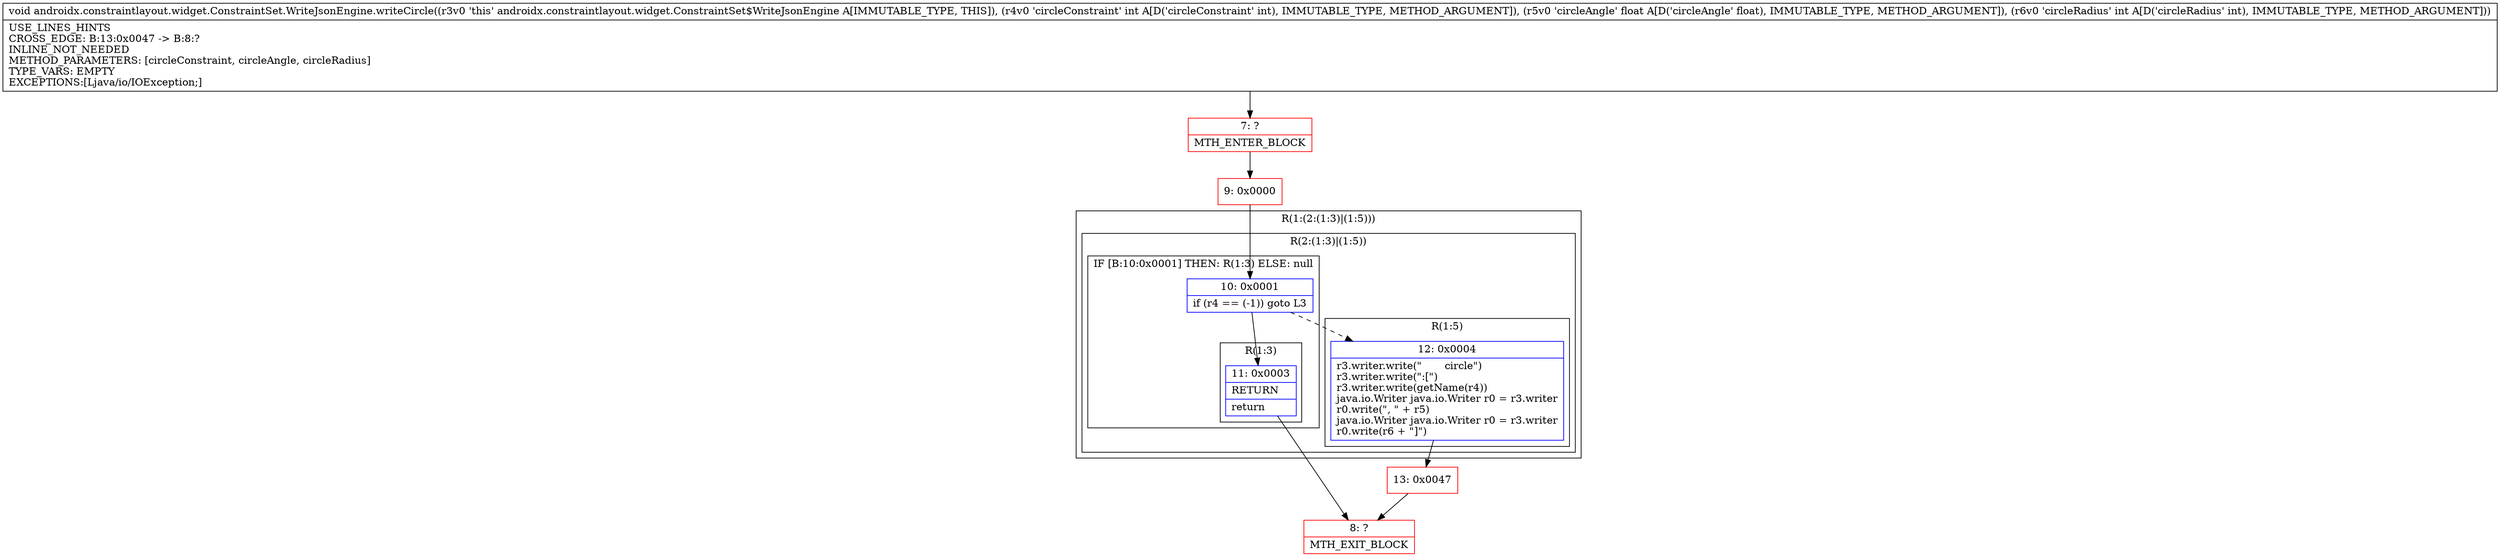 digraph "CFG forandroidx.constraintlayout.widget.ConstraintSet.WriteJsonEngine.writeCircle(IFI)V" {
subgraph cluster_Region_1312087893 {
label = "R(1:(2:(1:3)|(1:5)))";
node [shape=record,color=blue];
subgraph cluster_Region_518303529 {
label = "R(2:(1:3)|(1:5))";
node [shape=record,color=blue];
subgraph cluster_IfRegion_2078769149 {
label = "IF [B:10:0x0001] THEN: R(1:3) ELSE: null";
node [shape=record,color=blue];
Node_10 [shape=record,label="{10\:\ 0x0001|if (r4 == (\-1)) goto L3\l}"];
subgraph cluster_Region_594222334 {
label = "R(1:3)";
node [shape=record,color=blue];
Node_11 [shape=record,label="{11\:\ 0x0003|RETURN\l|return\l}"];
}
}
subgraph cluster_Region_1524304929 {
label = "R(1:5)";
node [shape=record,color=blue];
Node_12 [shape=record,label="{12\:\ 0x0004|r3.writer.write(\"       circle\")\lr3.writer.write(\":[\")\lr3.writer.write(getName(r4))\ljava.io.Writer java.io.Writer r0 = r3.writer\lr0.write(\", \" + r5)\ljava.io.Writer java.io.Writer r0 = r3.writer\lr0.write(r6 + \"]\")\l}"];
}
}
}
Node_7 [shape=record,color=red,label="{7\:\ ?|MTH_ENTER_BLOCK\l}"];
Node_9 [shape=record,color=red,label="{9\:\ 0x0000}"];
Node_8 [shape=record,color=red,label="{8\:\ ?|MTH_EXIT_BLOCK\l}"];
Node_13 [shape=record,color=red,label="{13\:\ 0x0047}"];
MethodNode[shape=record,label="{void androidx.constraintlayout.widget.ConstraintSet.WriteJsonEngine.writeCircle((r3v0 'this' androidx.constraintlayout.widget.ConstraintSet$WriteJsonEngine A[IMMUTABLE_TYPE, THIS]), (r4v0 'circleConstraint' int A[D('circleConstraint' int), IMMUTABLE_TYPE, METHOD_ARGUMENT]), (r5v0 'circleAngle' float A[D('circleAngle' float), IMMUTABLE_TYPE, METHOD_ARGUMENT]), (r6v0 'circleRadius' int A[D('circleRadius' int), IMMUTABLE_TYPE, METHOD_ARGUMENT]))  | USE_LINES_HINTS\lCROSS_EDGE: B:13:0x0047 \-\> B:8:?\lINLINE_NOT_NEEDED\lMETHOD_PARAMETERS: [circleConstraint, circleAngle, circleRadius]\lTYPE_VARS: EMPTY\lEXCEPTIONS:[Ljava\/io\/IOException;]\l}"];
MethodNode -> Node_7;Node_10 -> Node_11;
Node_10 -> Node_12[style=dashed];
Node_11 -> Node_8;
Node_12 -> Node_13;
Node_7 -> Node_9;
Node_9 -> Node_10;
Node_13 -> Node_8;
}

